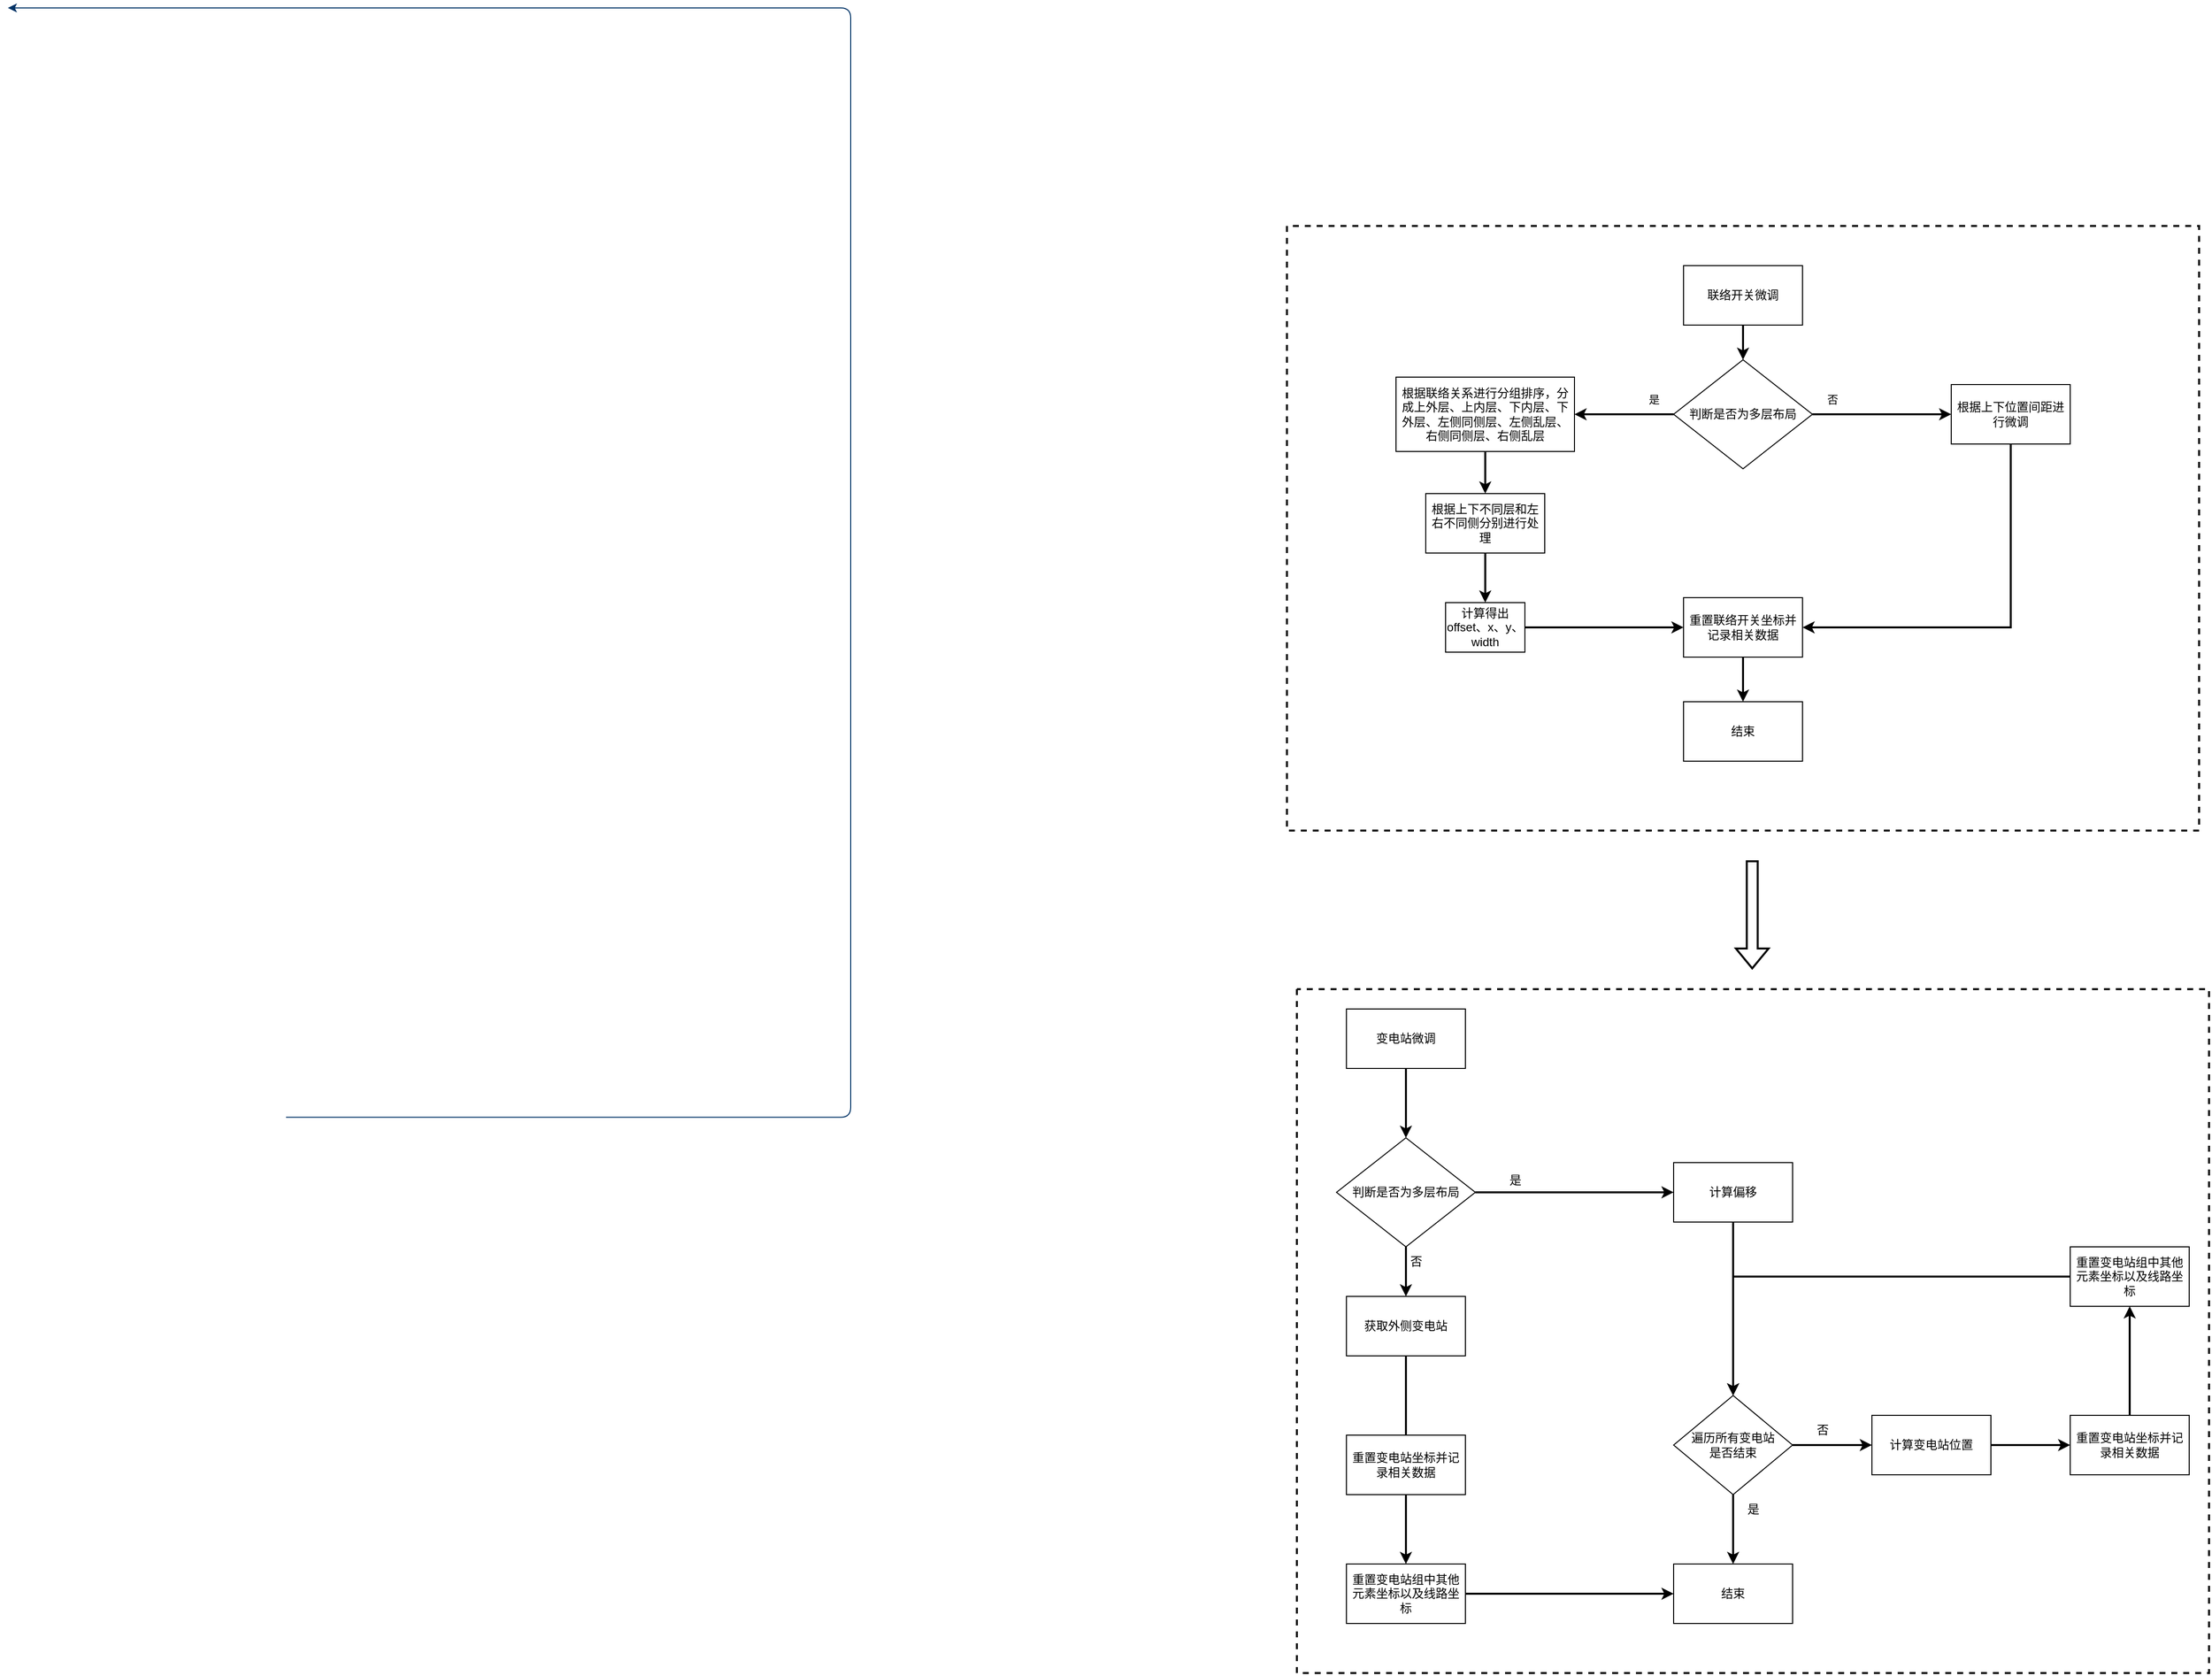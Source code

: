 <mxfile version="21.6.3" type="github">
  <diagram id="6a731a19-8d31-9384-78a2-239565b7b9f0" name="Page-1">
    <mxGraphModel dx="4148" dy="2150" grid="1" gridSize="10" guides="1" tooltips="1" connect="1" arrows="1" fold="1" page="1" pageScale="1" pageWidth="3300" pageHeight="2339" background="none" math="0" shadow="0">
      <root>
        <mxCell id="0" />
        <mxCell id="1" parent="0" />
        <mxCell id="45" value="" style="edgeStyle=elbowEdgeStyle;elbow=horizontal;exitX=1;exitY=0.5;exitPerimeter=0;entryX=0.905;entryY=0.5;entryPerimeter=0;fontStyle=1;strokeColor=#003366;strokeWidth=1;html=1;" parent="1" target="34" edge="1">
          <mxGeometry width="100" height="100" as="geometry">
            <mxPoint x="380.5" y="1119.25" as="sourcePoint" />
            <mxPoint x="100" as="targetPoint" />
            <Array as="points">
              <mxPoint x="950" y="1320" />
            </Array>
          </mxGeometry>
        </mxCell>
        <mxCell id="kc9Lgn3Jw319GaUdUAyX-60" value="" style="edgeStyle=orthogonalEdgeStyle;rounded=0;orthogonalLoop=1;jettySize=auto;html=1;strokeWidth=2;" edge="1" parent="1" source="kc9Lgn3Jw319GaUdUAyX-56" target="kc9Lgn3Jw319GaUdUAyX-59">
          <mxGeometry relative="1" as="geometry">
            <Array as="points">
              <mxPoint x="1510" y="1090" />
              <mxPoint x="1510" y="1090" />
            </Array>
          </mxGeometry>
        </mxCell>
        <mxCell id="kc9Lgn3Jw319GaUdUAyX-56" value="变电站微调" style="rounded=0;whiteSpace=wrap;html=1;" vertex="1" parent="1">
          <mxGeometry x="1450" y="1010" width="120" height="60" as="geometry" />
        </mxCell>
        <mxCell id="kc9Lgn3Jw319GaUdUAyX-62" value="" style="edgeStyle=orthogonalEdgeStyle;rounded=0;orthogonalLoop=1;jettySize=auto;html=1;strokeWidth=2;" edge="1" parent="1" source="kc9Lgn3Jw319GaUdUAyX-59" target="kc9Lgn3Jw319GaUdUAyX-61">
          <mxGeometry relative="1" as="geometry">
            <Array as="points">
              <mxPoint x="1600" y="1195" />
              <mxPoint x="1600" y="1195" />
            </Array>
          </mxGeometry>
        </mxCell>
        <mxCell id="kc9Lgn3Jw319GaUdUAyX-65" value="" style="edgeStyle=orthogonalEdgeStyle;rounded=0;orthogonalLoop=1;jettySize=auto;html=1;strokeWidth=2;" edge="1" parent="1" source="kc9Lgn3Jw319GaUdUAyX-59" target="kc9Lgn3Jw319GaUdUAyX-64">
          <mxGeometry relative="1" as="geometry">
            <Array as="points">
              <mxPoint x="1510" y="1270" />
              <mxPoint x="1510" y="1270" />
            </Array>
          </mxGeometry>
        </mxCell>
        <mxCell id="kc9Lgn3Jw319GaUdUAyX-59" value="判断是否为多层布局" style="rhombus;whiteSpace=wrap;html=1;rounded=0;" vertex="1" parent="1">
          <mxGeometry x="1440" y="1140" width="140" height="110" as="geometry" />
        </mxCell>
        <mxCell id="kc9Lgn3Jw319GaUdUAyX-71" value="" style="edgeStyle=orthogonalEdgeStyle;rounded=0;orthogonalLoop=1;jettySize=auto;html=1;strokeWidth=2;" edge="1" parent="1" source="kc9Lgn3Jw319GaUdUAyX-61" target="kc9Lgn3Jw319GaUdUAyX-70">
          <mxGeometry relative="1" as="geometry" />
        </mxCell>
        <mxCell id="kc9Lgn3Jw319GaUdUAyX-61" value="计算偏移" style="whiteSpace=wrap;html=1;rounded=0;" vertex="1" parent="1">
          <mxGeometry x="1780" y="1165" width="120" height="60" as="geometry" />
        </mxCell>
        <mxCell id="kc9Lgn3Jw319GaUdUAyX-63" value="是" style="text;html=1;align=center;verticalAlign=middle;resizable=0;points=[];autosize=1;strokeColor=none;fillColor=none;" vertex="1" parent="1">
          <mxGeometry x="1600" y="1168" width="40" height="30" as="geometry" />
        </mxCell>
        <mxCell id="kc9Lgn3Jw319GaUdUAyX-93" style="edgeStyle=orthogonalEdgeStyle;rounded=0;orthogonalLoop=1;jettySize=auto;html=1;exitX=0.5;exitY=1;exitDx=0;exitDy=0;entryX=0.5;entryY=0;entryDx=0;entryDy=0;strokeWidth=2;" edge="1" parent="1" source="kc9Lgn3Jw319GaUdUAyX-64" target="kc9Lgn3Jw319GaUdUAyX-91">
          <mxGeometry relative="1" as="geometry">
            <Array as="points">
              <mxPoint x="1510" y="1450" />
              <mxPoint x="1510" y="1450" />
            </Array>
          </mxGeometry>
        </mxCell>
        <mxCell id="kc9Lgn3Jw319GaUdUAyX-64" value="获取外侧变电站" style="whiteSpace=wrap;html=1;rounded=0;" vertex="1" parent="1">
          <mxGeometry x="1450" y="1300" width="120" height="60" as="geometry" />
        </mxCell>
        <mxCell id="kc9Lgn3Jw319GaUdUAyX-66" value="否" style="text;html=1;align=center;verticalAlign=middle;resizable=0;points=[];autosize=1;strokeColor=none;fillColor=none;" vertex="1" parent="1">
          <mxGeometry x="1500" y="1250" width="40" height="30" as="geometry" />
        </mxCell>
        <mxCell id="kc9Lgn3Jw319GaUdUAyX-81" value="" style="edgeStyle=orthogonalEdgeStyle;rounded=0;orthogonalLoop=1;jettySize=auto;html=1;strokeWidth=2;" edge="1" parent="1" source="kc9Lgn3Jw319GaUdUAyX-70" target="kc9Lgn3Jw319GaUdUAyX-80">
          <mxGeometry relative="1" as="geometry" />
        </mxCell>
        <mxCell id="kc9Lgn3Jw319GaUdUAyX-87" style="edgeStyle=orthogonalEdgeStyle;rounded=0;orthogonalLoop=1;jettySize=auto;html=1;exitX=1;exitY=0.5;exitDx=0;exitDy=0;entryX=0;entryY=0.5;entryDx=0;entryDy=0;strokeWidth=2;" edge="1" parent="1" source="kc9Lgn3Jw319GaUdUAyX-70" target="kc9Lgn3Jw319GaUdUAyX-86">
          <mxGeometry relative="1" as="geometry" />
        </mxCell>
        <mxCell id="kc9Lgn3Jw319GaUdUAyX-70" value="遍历所有变电站&lt;br&gt;是否结束" style="rhombus;whiteSpace=wrap;html=1;rounded=0;" vertex="1" parent="1">
          <mxGeometry x="1780" y="1400" width="120" height="100" as="geometry" />
        </mxCell>
        <mxCell id="kc9Lgn3Jw319GaUdUAyX-77" value="" style="edgeStyle=orthogonalEdgeStyle;rounded=0;orthogonalLoop=1;jettySize=auto;html=1;strokeWidth=2;" edge="1" parent="1" source="kc9Lgn3Jw319GaUdUAyX-74" target="kc9Lgn3Jw319GaUdUAyX-76">
          <mxGeometry relative="1" as="geometry" />
        </mxCell>
        <mxCell id="kc9Lgn3Jw319GaUdUAyX-74" value="重置变电站坐标并记录相关数据" style="whiteSpace=wrap;html=1;rounded=0;" vertex="1" parent="1">
          <mxGeometry x="2180" y="1420" width="120" height="60" as="geometry" />
        </mxCell>
        <mxCell id="kc9Lgn3Jw319GaUdUAyX-90" style="edgeStyle=orthogonalEdgeStyle;rounded=0;orthogonalLoop=1;jettySize=auto;html=1;exitX=0;exitY=0.5;exitDx=0;exitDy=0;entryX=0.5;entryY=0;entryDx=0;entryDy=0;strokeWidth=2;" edge="1" parent="1" source="kc9Lgn3Jw319GaUdUAyX-76" target="kc9Lgn3Jw319GaUdUAyX-70">
          <mxGeometry relative="1" as="geometry" />
        </mxCell>
        <mxCell id="kc9Lgn3Jw319GaUdUAyX-76" value="重置变电站组中其他元素坐标以及线路坐标" style="whiteSpace=wrap;html=1;rounded=0;" vertex="1" parent="1">
          <mxGeometry x="2180" y="1250" width="120" height="60" as="geometry" />
        </mxCell>
        <mxCell id="kc9Lgn3Jw319GaUdUAyX-79" value="否" style="text;html=1;align=center;verticalAlign=middle;resizable=0;points=[];autosize=1;strokeColor=none;fillColor=none;" vertex="1" parent="1">
          <mxGeometry x="1910" y="1420" width="40" height="30" as="geometry" />
        </mxCell>
        <mxCell id="kc9Lgn3Jw319GaUdUAyX-80" value="结束" style="whiteSpace=wrap;html=1;rounded=0;" vertex="1" parent="1">
          <mxGeometry x="1780" y="1570" width="120" height="60" as="geometry" />
        </mxCell>
        <mxCell id="kc9Lgn3Jw319GaUdUAyX-82" value="是" style="text;html=1;align=center;verticalAlign=middle;resizable=0;points=[];autosize=1;strokeColor=none;fillColor=none;" vertex="1" parent="1">
          <mxGeometry x="1840" y="1500" width="40" height="30" as="geometry" />
        </mxCell>
        <mxCell id="kc9Lgn3Jw319GaUdUAyX-89" style="edgeStyle=orthogonalEdgeStyle;rounded=0;orthogonalLoop=1;jettySize=auto;html=1;exitX=1;exitY=0.5;exitDx=0;exitDy=0;entryX=0;entryY=0.5;entryDx=0;entryDy=0;strokeWidth=2;" edge="1" parent="1" source="kc9Lgn3Jw319GaUdUAyX-86" target="kc9Lgn3Jw319GaUdUAyX-74">
          <mxGeometry relative="1" as="geometry" />
        </mxCell>
        <mxCell id="kc9Lgn3Jw319GaUdUAyX-86" value="计算变电站位置" style="whiteSpace=wrap;html=1;rounded=0;" vertex="1" parent="1">
          <mxGeometry x="1980" y="1420" width="120" height="60" as="geometry" />
        </mxCell>
        <mxCell id="kc9Lgn3Jw319GaUdUAyX-94" style="edgeStyle=orthogonalEdgeStyle;rounded=0;orthogonalLoop=1;jettySize=auto;html=1;exitX=0.5;exitY=1;exitDx=0;exitDy=0;entryX=0.5;entryY=0;entryDx=0;entryDy=0;strokeWidth=2;" edge="1" parent="1" source="kc9Lgn3Jw319GaUdUAyX-91" target="kc9Lgn3Jw319GaUdUAyX-92">
          <mxGeometry relative="1" as="geometry" />
        </mxCell>
        <mxCell id="kc9Lgn3Jw319GaUdUAyX-91" value="重置变电站坐标并记录相关数据" style="whiteSpace=wrap;html=1;rounded=0;" vertex="1" parent="1">
          <mxGeometry x="1450" y="1440" width="120" height="60" as="geometry" />
        </mxCell>
        <mxCell id="kc9Lgn3Jw319GaUdUAyX-101" style="edgeStyle=orthogonalEdgeStyle;shape=connector;rounded=0;orthogonalLoop=1;jettySize=auto;html=1;exitX=1;exitY=0.5;exitDx=0;exitDy=0;entryX=0;entryY=0.5;entryDx=0;entryDy=0;labelBackgroundColor=default;strokeColor=default;strokeWidth=2;fontFamily=Helvetica;fontSize=11;fontColor=default;endArrow=classic;" edge="1" parent="1" source="kc9Lgn3Jw319GaUdUAyX-92" target="kc9Lgn3Jw319GaUdUAyX-80">
          <mxGeometry relative="1" as="geometry" />
        </mxCell>
        <mxCell id="kc9Lgn3Jw319GaUdUAyX-92" value="重置变电站组中其他元素坐标以及线路坐标" style="whiteSpace=wrap;html=1;rounded=0;" vertex="1" parent="1">
          <mxGeometry x="1450" y="1570" width="120" height="60" as="geometry" />
        </mxCell>
        <mxCell id="kc9Lgn3Jw319GaUdUAyX-98" style="edgeStyle=orthogonalEdgeStyle;rounded=0;orthogonalLoop=1;jettySize=auto;html=1;exitX=0.5;exitY=1;exitDx=0;exitDy=0;entryX=0.5;entryY=0;entryDx=0;entryDy=0;strokeWidth=2;" edge="1" parent="1" source="kc9Lgn3Jw319GaUdUAyX-96" target="kc9Lgn3Jw319GaUdUAyX-97">
          <mxGeometry relative="1" as="geometry" />
        </mxCell>
        <mxCell id="kc9Lgn3Jw319GaUdUAyX-96" value="联络开关微调" style="rounded=0;whiteSpace=wrap;html=1;" vertex="1" parent="1">
          <mxGeometry x="1790" y="260" width="120" height="60" as="geometry" />
        </mxCell>
        <mxCell id="kc9Lgn3Jw319GaUdUAyX-100" value="" style="edgeStyle=orthogonalEdgeStyle;shape=connector;rounded=0;orthogonalLoop=1;jettySize=auto;html=1;labelBackgroundColor=default;strokeColor=default;strokeWidth=2;fontFamily=Helvetica;fontSize=11;fontColor=default;endArrow=classic;" edge="1" parent="1" source="kc9Lgn3Jw319GaUdUAyX-97" target="kc9Lgn3Jw319GaUdUAyX-99">
          <mxGeometry relative="1" as="geometry" />
        </mxCell>
        <mxCell id="kc9Lgn3Jw319GaUdUAyX-116" style="edgeStyle=orthogonalEdgeStyle;shape=connector;rounded=0;orthogonalLoop=1;jettySize=auto;html=1;exitX=1;exitY=0.5;exitDx=0;exitDy=0;entryX=0;entryY=0.5;entryDx=0;entryDy=0;labelBackgroundColor=default;strokeColor=default;strokeWidth=2;fontFamily=Helvetica;fontSize=11;fontColor=default;endArrow=classic;" edge="1" parent="1" source="kc9Lgn3Jw319GaUdUAyX-97" target="kc9Lgn3Jw319GaUdUAyX-113">
          <mxGeometry relative="1" as="geometry" />
        </mxCell>
        <mxCell id="kc9Lgn3Jw319GaUdUAyX-97" value="判断是否为多层布局" style="rhombus;whiteSpace=wrap;html=1;rounded=0;" vertex="1" parent="1">
          <mxGeometry x="1780" y="355" width="140" height="110" as="geometry" />
        </mxCell>
        <mxCell id="kc9Lgn3Jw319GaUdUAyX-104" value="" style="edgeStyle=orthogonalEdgeStyle;shape=connector;rounded=0;orthogonalLoop=1;jettySize=auto;html=1;labelBackgroundColor=default;strokeColor=default;strokeWidth=2;fontFamily=Helvetica;fontSize=11;fontColor=default;endArrow=classic;" edge="1" parent="1" source="kc9Lgn3Jw319GaUdUAyX-99" target="kc9Lgn3Jw319GaUdUAyX-103">
          <mxGeometry relative="1" as="geometry" />
        </mxCell>
        <mxCell id="kc9Lgn3Jw319GaUdUAyX-99" value="根据联络关系进行分组排序，分成上外层、上内层、下内层、下外层、左侧同侧层、左侧乱层、右侧同侧层、右侧乱层" style="whiteSpace=wrap;html=1;rounded=0;" vertex="1" parent="1">
          <mxGeometry x="1500" y="372.5" width="180" height="75" as="geometry" />
        </mxCell>
        <mxCell id="kc9Lgn3Jw319GaUdUAyX-106" value="" style="edgeStyle=orthogonalEdgeStyle;shape=connector;rounded=0;orthogonalLoop=1;jettySize=auto;html=1;labelBackgroundColor=default;strokeColor=default;strokeWidth=2;fontFamily=Helvetica;fontSize=11;fontColor=default;endArrow=classic;" edge="1" parent="1" source="kc9Lgn3Jw319GaUdUAyX-103" target="kc9Lgn3Jw319GaUdUAyX-105">
          <mxGeometry relative="1" as="geometry" />
        </mxCell>
        <mxCell id="kc9Lgn3Jw319GaUdUAyX-103" value="根据上下不同层和左右不同侧分别进行处理" style="whiteSpace=wrap;html=1;rounded=0;" vertex="1" parent="1">
          <mxGeometry x="1530" y="490" width="120" height="60" as="geometry" />
        </mxCell>
        <mxCell id="kc9Lgn3Jw319GaUdUAyX-108" value="" style="edgeStyle=orthogonalEdgeStyle;shape=connector;rounded=0;orthogonalLoop=1;jettySize=auto;html=1;labelBackgroundColor=default;strokeColor=default;strokeWidth=2;fontFamily=Helvetica;fontSize=11;fontColor=default;endArrow=classic;" edge="1" parent="1" source="kc9Lgn3Jw319GaUdUAyX-105" target="kc9Lgn3Jw319GaUdUAyX-107">
          <mxGeometry relative="1" as="geometry" />
        </mxCell>
        <mxCell id="kc9Lgn3Jw319GaUdUAyX-105" value="计算得出offset、x、y、width" style="whiteSpace=wrap;html=1;rounded=0;" vertex="1" parent="1">
          <mxGeometry x="1550" y="600" width="80" height="50" as="geometry" />
        </mxCell>
        <mxCell id="kc9Lgn3Jw319GaUdUAyX-110" value="" style="edgeStyle=orthogonalEdgeStyle;shape=connector;rounded=0;orthogonalLoop=1;jettySize=auto;html=1;labelBackgroundColor=default;strokeColor=default;strokeWidth=2;fontFamily=Helvetica;fontSize=11;fontColor=default;endArrow=classic;" edge="1" parent="1" source="kc9Lgn3Jw319GaUdUAyX-107">
          <mxGeometry relative="1" as="geometry">
            <mxPoint x="1850" y="700" as="targetPoint" />
          </mxGeometry>
        </mxCell>
        <mxCell id="kc9Lgn3Jw319GaUdUAyX-107" value="重置联络开关坐标并记录相关数据" style="whiteSpace=wrap;html=1;rounded=0;" vertex="1" parent="1">
          <mxGeometry x="1790" y="595" width="120" height="60" as="geometry" />
        </mxCell>
        <mxCell id="kc9Lgn3Jw319GaUdUAyX-111" value="结束" style="whiteSpace=wrap;html=1;rounded=0;" vertex="1" parent="1">
          <mxGeometry x="1790" y="700" width="120" height="60" as="geometry" />
        </mxCell>
        <mxCell id="kc9Lgn3Jw319GaUdUAyX-119" style="edgeStyle=orthogonalEdgeStyle;shape=connector;rounded=0;orthogonalLoop=1;jettySize=auto;html=1;exitX=0.5;exitY=1;exitDx=0;exitDy=0;entryX=1;entryY=0.5;entryDx=0;entryDy=0;labelBackgroundColor=default;strokeColor=default;strokeWidth=2;fontFamily=Helvetica;fontSize=11;fontColor=default;endArrow=classic;" edge="1" parent="1" source="kc9Lgn3Jw319GaUdUAyX-113" target="kc9Lgn3Jw319GaUdUAyX-107">
          <mxGeometry relative="1" as="geometry" />
        </mxCell>
        <mxCell id="kc9Lgn3Jw319GaUdUAyX-113" value="根据上下位置间距进行微调" style="whiteSpace=wrap;html=1;rounded=0;" vertex="1" parent="1">
          <mxGeometry x="2060" y="380" width="120" height="60" as="geometry" />
        </mxCell>
        <mxCell id="kc9Lgn3Jw319GaUdUAyX-117" value="否" style="text;html=1;align=center;verticalAlign=middle;resizable=0;points=[];autosize=1;strokeColor=none;fillColor=none;fontSize=11;fontFamily=Helvetica;fontColor=default;" vertex="1" parent="1">
          <mxGeometry x="1920" y="380" width="40" height="30" as="geometry" />
        </mxCell>
        <mxCell id="kc9Lgn3Jw319GaUdUAyX-118" value="是" style="text;html=1;align=center;verticalAlign=middle;resizable=0;points=[];autosize=1;strokeColor=none;fillColor=none;fontSize=11;fontFamily=Helvetica;fontColor=default;" vertex="1" parent="1">
          <mxGeometry x="1740" y="380" width="40" height="30" as="geometry" />
        </mxCell>
        <mxCell id="kc9Lgn3Jw319GaUdUAyX-121" value="" style="endArrow=none;dashed=1;html=1;rounded=0;labelBackgroundColor=default;strokeColor=default;strokeWidth=2;fontFamily=Helvetica;fontSize=11;fontColor=default;shape=connector;" edge="1" parent="1">
          <mxGeometry width="50" height="50" relative="1" as="geometry">
            <mxPoint x="1390" y="220" as="sourcePoint" />
            <mxPoint x="1390" y="220" as="targetPoint" />
            <Array as="points">
              <mxPoint x="1390" y="830" />
              <mxPoint x="1840" y="830" />
              <mxPoint x="2310" y="830" />
              <mxPoint x="2310" y="220" />
            </Array>
          </mxGeometry>
        </mxCell>
        <mxCell id="kc9Lgn3Jw319GaUdUAyX-122" value="" style="shape=flexArrow;endArrow=classic;html=1;rounded=0;labelBackgroundColor=default;strokeColor=default;strokeWidth=2;fontFamily=Helvetica;fontSize=11;fontColor=default;" edge="1" parent="1">
          <mxGeometry width="50" height="50" relative="1" as="geometry">
            <mxPoint x="1859.29" y="860" as="sourcePoint" />
            <mxPoint x="1859.29" y="970" as="targetPoint" />
          </mxGeometry>
        </mxCell>
        <mxCell id="kc9Lgn3Jw319GaUdUAyX-123" value="" style="endArrow=none;dashed=1;html=1;rounded=0;labelBackgroundColor=default;strokeColor=default;strokeWidth=2;fontFamily=Helvetica;fontSize=11;fontColor=default;shape=connector;" edge="1" parent="1">
          <mxGeometry width="50" height="50" relative="1" as="geometry">
            <mxPoint x="1400" y="990" as="sourcePoint" />
            <mxPoint x="1400" y="990" as="targetPoint" />
            <Array as="points">
              <mxPoint x="1400" y="1680" />
              <mxPoint x="2320" y="1680" />
              <mxPoint x="2320" y="1350" />
              <mxPoint x="2320" y="990" />
            </Array>
          </mxGeometry>
        </mxCell>
      </root>
    </mxGraphModel>
  </diagram>
</mxfile>

